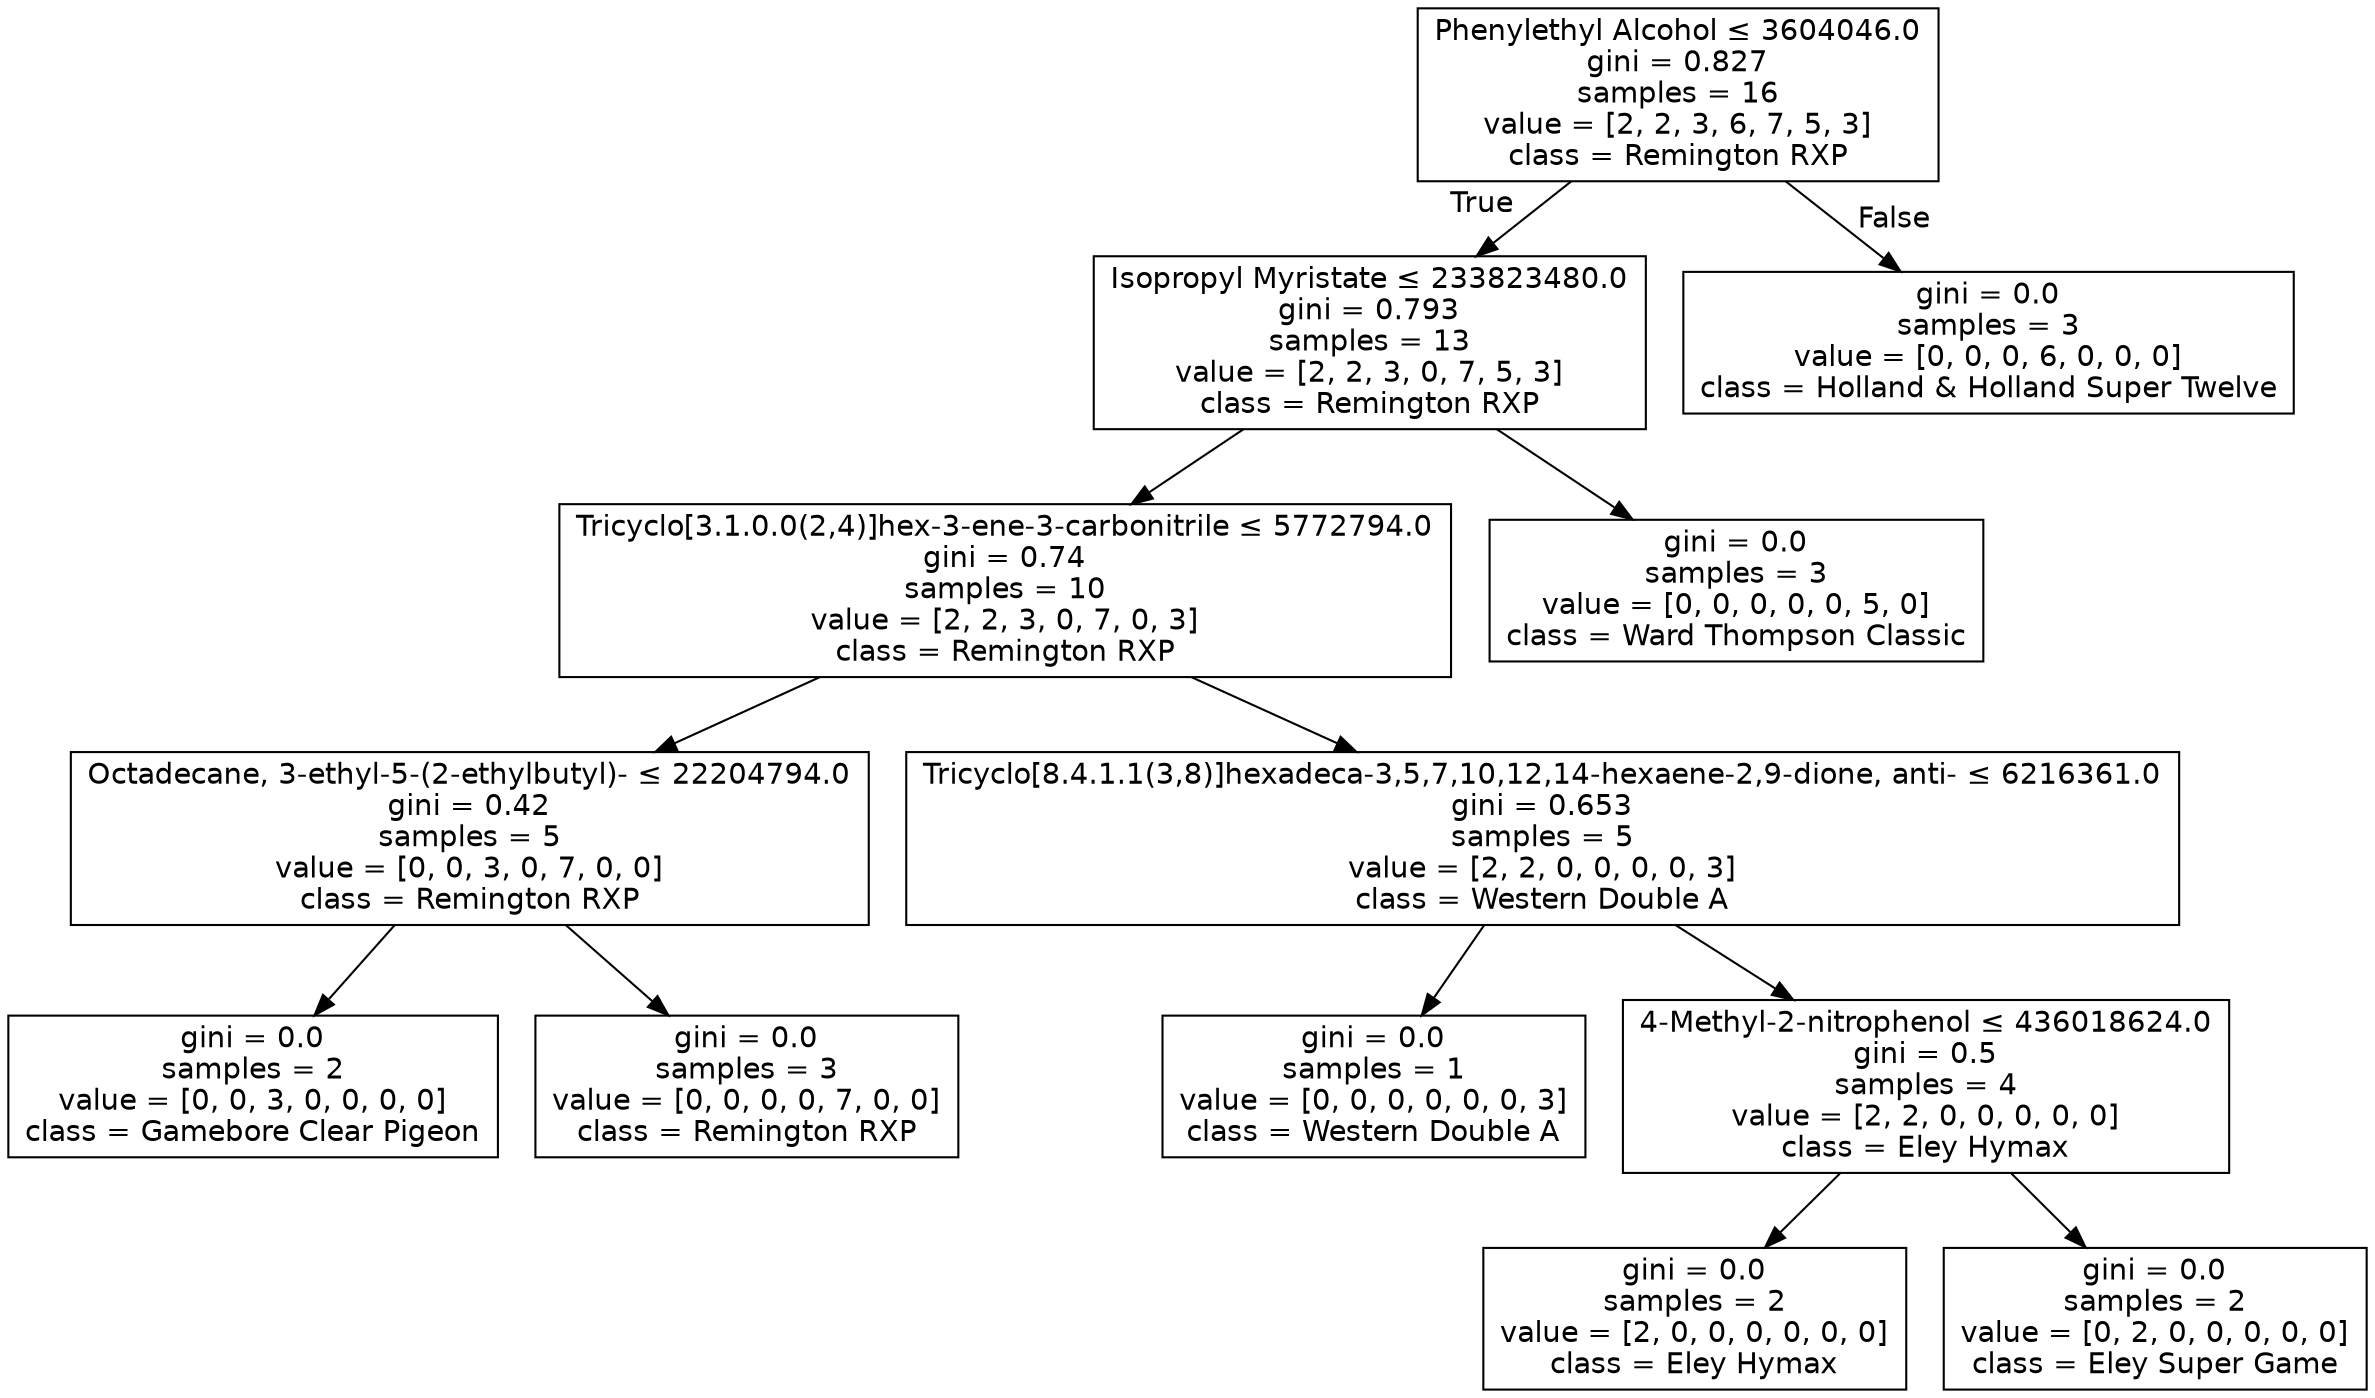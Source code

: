digraph Tree {
node [shape=box, fontname="helvetica"] ;
edge [fontname="helvetica"] ;
0 [label=<Phenylethyl Alcohol &le; 3604046.0<br/>gini = 0.827<br/>samples = 16<br/>value = [2, 2, 3, 6, 7, 5, 3]<br/>class = Remington RXP>] ;
1 [label=<Isopropyl Myristate &le; 233823480.0<br/>gini = 0.793<br/>samples = 13<br/>value = [2, 2, 3, 0, 7, 5, 3]<br/>class = Remington RXP>] ;
0 -> 1 [labeldistance=2.5, labelangle=45, headlabel="True"] ;
2 [label=<Tricyclo[3.1.0.0(2,4)]hex-3-ene-3-carbonitrile &le; 5772794.0<br/>gini = 0.74<br/>samples = 10<br/>value = [2, 2, 3, 0, 7, 0, 3]<br/>class = Remington RXP>] ;
1 -> 2 ;
3 [label=<Octadecane, 3-ethyl-5-(2-ethylbutyl)- &le; 22204794.0<br/>gini = 0.42<br/>samples = 5<br/>value = [0, 0, 3, 0, 7, 0, 0]<br/>class = Remington RXP>] ;
2 -> 3 ;
4 [label=<gini = 0.0<br/>samples = 2<br/>value = [0, 0, 3, 0, 0, 0, 0]<br/>class = Gamebore Clear Pigeon>] ;
3 -> 4 ;
5 [label=<gini = 0.0<br/>samples = 3<br/>value = [0, 0, 0, 0, 7, 0, 0]<br/>class = Remington RXP>] ;
3 -> 5 ;
6 [label=<Tricyclo[8.4.1.1(3,8)]hexadeca-3,5,7,10,12,14-hexaene-2,9-dione, anti- &le; 6216361.0<br/>gini = 0.653<br/>samples = 5<br/>value = [2, 2, 0, 0, 0, 0, 3]<br/>class = Western Double A>] ;
2 -> 6 ;
7 [label=<gini = 0.0<br/>samples = 1<br/>value = [0, 0, 0, 0, 0, 0, 3]<br/>class = Western Double A>] ;
6 -> 7 ;
8 [label=<4-Methyl-2-nitrophenol &le; 436018624.0<br/>gini = 0.5<br/>samples = 4<br/>value = [2, 2, 0, 0, 0, 0, 0]<br/>class = Eley Hymax>] ;
6 -> 8 ;
9 [label=<gini = 0.0<br/>samples = 2<br/>value = [2, 0, 0, 0, 0, 0, 0]<br/>class = Eley Hymax>] ;
8 -> 9 ;
10 [label=<gini = 0.0<br/>samples = 2<br/>value = [0, 2, 0, 0, 0, 0, 0]<br/>class = Eley Super Game>] ;
8 -> 10 ;
11 [label=<gini = 0.0<br/>samples = 3<br/>value = [0, 0, 0, 0, 0, 5, 0]<br/>class = Ward Thompson Classic>] ;
1 -> 11 ;
12 [label=<gini = 0.0<br/>samples = 3<br/>value = [0, 0, 0, 6, 0, 0, 0]<br/>class = Holland &amp; Holland Super Twelve>] ;
0 -> 12 [labeldistance=2.5, labelangle=-45, headlabel="False"] ;
}
